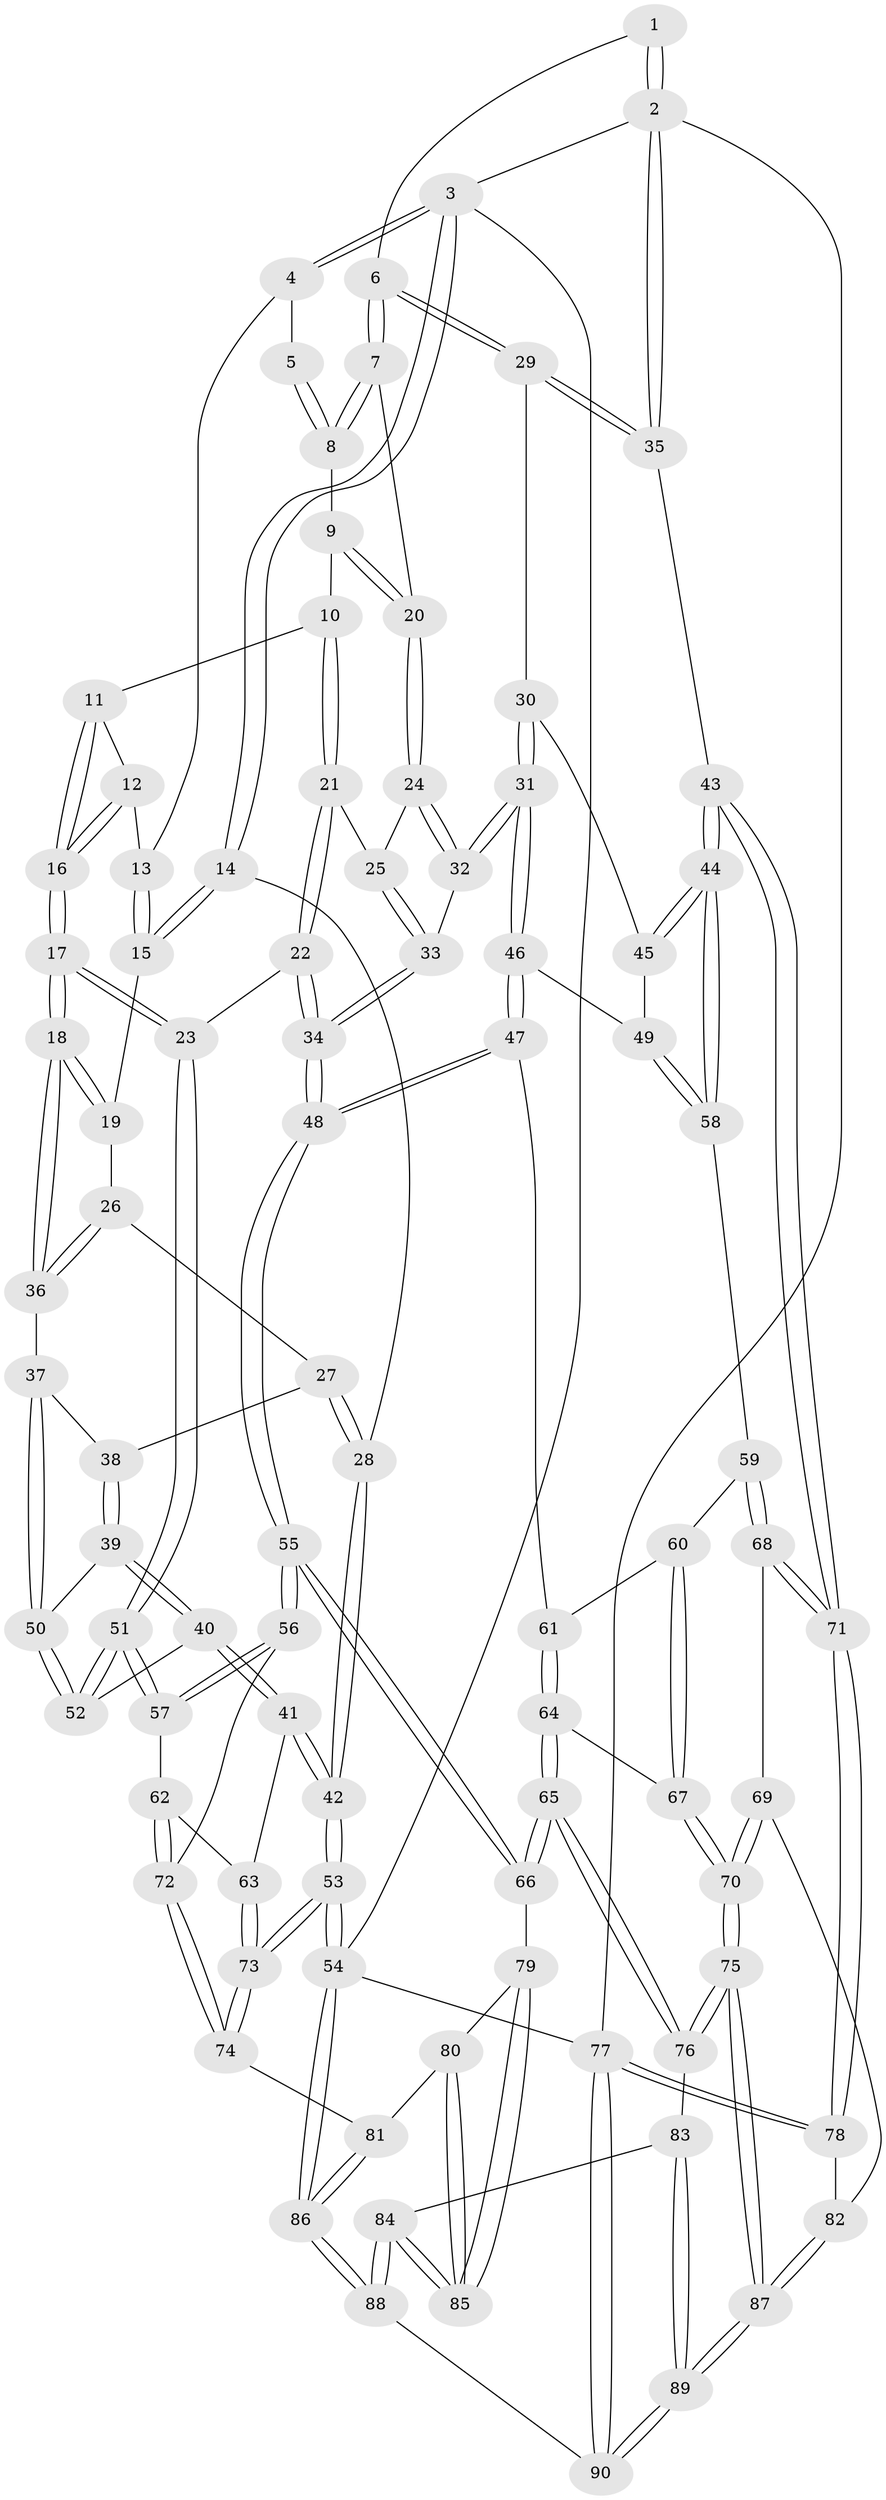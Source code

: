 // coarse degree distribution, {7: 0.06666666666666667, 5: 0.26666666666666666, 4: 0.37777777777777777, 6: 0.15555555555555556, 3: 0.1111111111111111, 2: 0.022222222222222223}
// Generated by graph-tools (version 1.1) at 2025/21/03/04/25 18:21:08]
// undirected, 90 vertices, 222 edges
graph export_dot {
graph [start="1"]
  node [color=gray90,style=filled];
  1 [pos="+0.7954985435949037+0"];
  2 [pos="+1+0"];
  3 [pos="+0+0"];
  4 [pos="+0.4073572385314029+0"];
  5 [pos="+0.5830102901643152+0"];
  6 [pos="+0.853135749598042+0.18093699390640905"];
  7 [pos="+0.7529684263956514+0.18759721154198608"];
  8 [pos="+0.5990747651623223+0"];
  9 [pos="+0.5894266758512476+0.1459950121009518"];
  10 [pos="+0.569231498760326+0.177143259611903"];
  11 [pos="+0.5561512796727124+0.17752038621075059"];
  12 [pos="+0.40463665967496104+0.11477191547216681"];
  13 [pos="+0.4002589261255103+0"];
  14 [pos="+0+0.05413709432472934"];
  15 [pos="+0.1952204023618155+0.11909145178501103"];
  16 [pos="+0.37075442078776616+0.2548601841460113"];
  17 [pos="+0.3525619853986273+0.2927519653755864"];
  18 [pos="+0.31702336903012135+0.2829209194104848"];
  19 [pos="+0.22445202642110604+0.18291416257363638"];
  20 [pos="+0.7199602483900337+0.20480071560658938"];
  21 [pos="+0.5702002256845186+0.18704330420593296"];
  22 [pos="+0.4583988871022493+0.3758674126094303"];
  23 [pos="+0.36240771427794244+0.3082324263947441"];
  24 [pos="+0.6815807059113497+0.2711949731084717"];
  25 [pos="+0.6030249053116106+0.24171372262847982"];
  26 [pos="+0.10623384456510508+0.2663794103825135"];
  27 [pos="+0.060707997723237955+0.27092288506247447"];
  28 [pos="+0+0.06619678134273631"];
  29 [pos="+0.8937113714451642+0.2182031165603243"];
  30 [pos="+0.817392393800804+0.319387028303118"];
  31 [pos="+0.7042039023251461+0.35769286378271453"];
  32 [pos="+0.6837685780799202+0.32941267799276464"];
  33 [pos="+0.5625127921119196+0.3320270516783251"];
  34 [pos="+0.46108648574523103+0.37877658672241926"];
  35 [pos="+1+0.28535943933870617"];
  36 [pos="+0.23041774698930412+0.3193917619967179"];
  37 [pos="+0.1818300859017757+0.3652648201116055"];
  38 [pos="+0.09605015778246478+0.3414574665268497"];
  39 [pos="+0.06948235429257622+0.42561680747827385"];
  40 [pos="+0.009795811627462413+0.49847801832216376"];
  41 [pos="+0+0.5020882466295753"];
  42 [pos="+0+0.4836632299255828"];
  43 [pos="+1+0.4979193441135324"];
  44 [pos="+1+0.49721820438803266"];
  45 [pos="+0.8285076146550526+0.37177314364512193"];
  46 [pos="+0.6985179697570763+0.4230010538962983"];
  47 [pos="+0.5399040783605792+0.5075619320381942"];
  48 [pos="+0.5043033078908858+0.5061098631808437"];
  49 [pos="+0.8051942793811288+0.5051937288335155"];
  50 [pos="+0.17572438216893282+0.4013929800574621"];
  51 [pos="+0.2277164605217814+0.5301118108866424"];
  52 [pos="+0.21304013308762604+0.5210307592431813"];
  53 [pos="+0+0.9119779640826032"];
  54 [pos="+0+1"];
  55 [pos="+0.409986408540259+0.6526015754423828"];
  56 [pos="+0.36662904775129396+0.6438169071242321"];
  57 [pos="+0.2415583593115962+0.5564134209962908"];
  58 [pos="+0.8083378467359816+0.5099003596448329"];
  59 [pos="+0.7567823272565773+0.6079150335062795"];
  60 [pos="+0.7477788304328776+0.6098840714397531"];
  61 [pos="+0.6203158877117249+0.5619572938850854"];
  62 [pos="+0.124047841220173+0.6589454998648562"];
  63 [pos="+0.09833090928467209+0.6648302263687245"];
  64 [pos="+0.6277661965024184+0.7037593028347525"];
  65 [pos="+0.5366262534215733+0.7581850346617586"];
  66 [pos="+0.42920319601849916+0.6961814540464469"];
  67 [pos="+0.6795929296967739+0.6917416786593855"];
  68 [pos="+0.8374211105070548+0.7088872571264385"];
  69 [pos="+0.8285626083287853+0.7506190499821415"];
  70 [pos="+0.754008985303112+0.8339114589349115"];
  71 [pos="+1+0.580310637206034"];
  72 [pos="+0.21949016803009047+0.7423530920668643"];
  73 [pos="+0.02066056866655986+0.7905359208699275"];
  74 [pos="+0.17552781852053917+0.8261139658251782"];
  75 [pos="+0.7477057649514534+0.8483506249449349"];
  76 [pos="+0.5711521892550965+0.8137584961622563"];
  77 [pos="+1+1"];
  78 [pos="+1+0.7619522251149607"];
  79 [pos="+0.4168832700935101+0.7256802650947304"];
  80 [pos="+0.2232317136866236+0.8554641605747231"];
  81 [pos="+0.17778710997965425+0.8293736157384028"];
  82 [pos="+0.9621763889407424+0.8424316234583817"];
  83 [pos="+0.5593121423170537+0.8725542221368269"];
  84 [pos="+0.37329417768619355+1"];
  85 [pos="+0.35220714584405766+1"];
  86 [pos="+0.008228394063688372+1"];
  87 [pos="+0.799538902151764+1"];
  88 [pos="+0.3692739101618539+1"];
  89 [pos="+0.7902188898322485+1"];
  90 [pos="+0.7960984360953051+1"];
  1 -- 2;
  1 -- 2;
  1 -- 6;
  2 -- 3;
  2 -- 35;
  2 -- 35;
  2 -- 77;
  3 -- 4;
  3 -- 4;
  3 -- 14;
  3 -- 14;
  3 -- 54;
  4 -- 5;
  4 -- 13;
  5 -- 8;
  5 -- 8;
  6 -- 7;
  6 -- 7;
  6 -- 29;
  6 -- 29;
  7 -- 8;
  7 -- 8;
  7 -- 20;
  8 -- 9;
  9 -- 10;
  9 -- 20;
  9 -- 20;
  10 -- 11;
  10 -- 21;
  10 -- 21;
  11 -- 12;
  11 -- 16;
  11 -- 16;
  12 -- 13;
  12 -- 16;
  12 -- 16;
  13 -- 15;
  13 -- 15;
  14 -- 15;
  14 -- 15;
  14 -- 28;
  15 -- 19;
  16 -- 17;
  16 -- 17;
  17 -- 18;
  17 -- 18;
  17 -- 23;
  17 -- 23;
  18 -- 19;
  18 -- 19;
  18 -- 36;
  18 -- 36;
  19 -- 26;
  20 -- 24;
  20 -- 24;
  21 -- 22;
  21 -- 22;
  21 -- 25;
  22 -- 23;
  22 -- 34;
  22 -- 34;
  23 -- 51;
  23 -- 51;
  24 -- 25;
  24 -- 32;
  24 -- 32;
  25 -- 33;
  25 -- 33;
  26 -- 27;
  26 -- 36;
  26 -- 36;
  27 -- 28;
  27 -- 28;
  27 -- 38;
  28 -- 42;
  28 -- 42;
  29 -- 30;
  29 -- 35;
  29 -- 35;
  30 -- 31;
  30 -- 31;
  30 -- 45;
  31 -- 32;
  31 -- 32;
  31 -- 46;
  31 -- 46;
  32 -- 33;
  33 -- 34;
  33 -- 34;
  34 -- 48;
  34 -- 48;
  35 -- 43;
  36 -- 37;
  37 -- 38;
  37 -- 50;
  37 -- 50;
  38 -- 39;
  38 -- 39;
  39 -- 40;
  39 -- 40;
  39 -- 50;
  40 -- 41;
  40 -- 41;
  40 -- 52;
  41 -- 42;
  41 -- 42;
  41 -- 63;
  42 -- 53;
  42 -- 53;
  43 -- 44;
  43 -- 44;
  43 -- 71;
  43 -- 71;
  44 -- 45;
  44 -- 45;
  44 -- 58;
  44 -- 58;
  45 -- 49;
  46 -- 47;
  46 -- 47;
  46 -- 49;
  47 -- 48;
  47 -- 48;
  47 -- 61;
  48 -- 55;
  48 -- 55;
  49 -- 58;
  49 -- 58;
  50 -- 52;
  50 -- 52;
  51 -- 52;
  51 -- 52;
  51 -- 57;
  51 -- 57;
  53 -- 54;
  53 -- 54;
  53 -- 73;
  53 -- 73;
  54 -- 86;
  54 -- 86;
  54 -- 77;
  55 -- 56;
  55 -- 56;
  55 -- 66;
  55 -- 66;
  56 -- 57;
  56 -- 57;
  56 -- 72;
  57 -- 62;
  58 -- 59;
  59 -- 60;
  59 -- 68;
  59 -- 68;
  60 -- 61;
  60 -- 67;
  60 -- 67;
  61 -- 64;
  61 -- 64;
  62 -- 63;
  62 -- 72;
  62 -- 72;
  63 -- 73;
  63 -- 73;
  64 -- 65;
  64 -- 65;
  64 -- 67;
  65 -- 66;
  65 -- 66;
  65 -- 76;
  65 -- 76;
  66 -- 79;
  67 -- 70;
  67 -- 70;
  68 -- 69;
  68 -- 71;
  68 -- 71;
  69 -- 70;
  69 -- 70;
  69 -- 82;
  70 -- 75;
  70 -- 75;
  71 -- 78;
  71 -- 78;
  72 -- 74;
  72 -- 74;
  73 -- 74;
  73 -- 74;
  74 -- 81;
  75 -- 76;
  75 -- 76;
  75 -- 87;
  75 -- 87;
  76 -- 83;
  77 -- 78;
  77 -- 78;
  77 -- 90;
  77 -- 90;
  78 -- 82;
  79 -- 80;
  79 -- 85;
  79 -- 85;
  80 -- 81;
  80 -- 85;
  80 -- 85;
  81 -- 86;
  81 -- 86;
  82 -- 87;
  82 -- 87;
  83 -- 84;
  83 -- 89;
  83 -- 89;
  84 -- 85;
  84 -- 85;
  84 -- 88;
  84 -- 88;
  86 -- 88;
  86 -- 88;
  87 -- 89;
  87 -- 89;
  88 -- 90;
  89 -- 90;
  89 -- 90;
}
